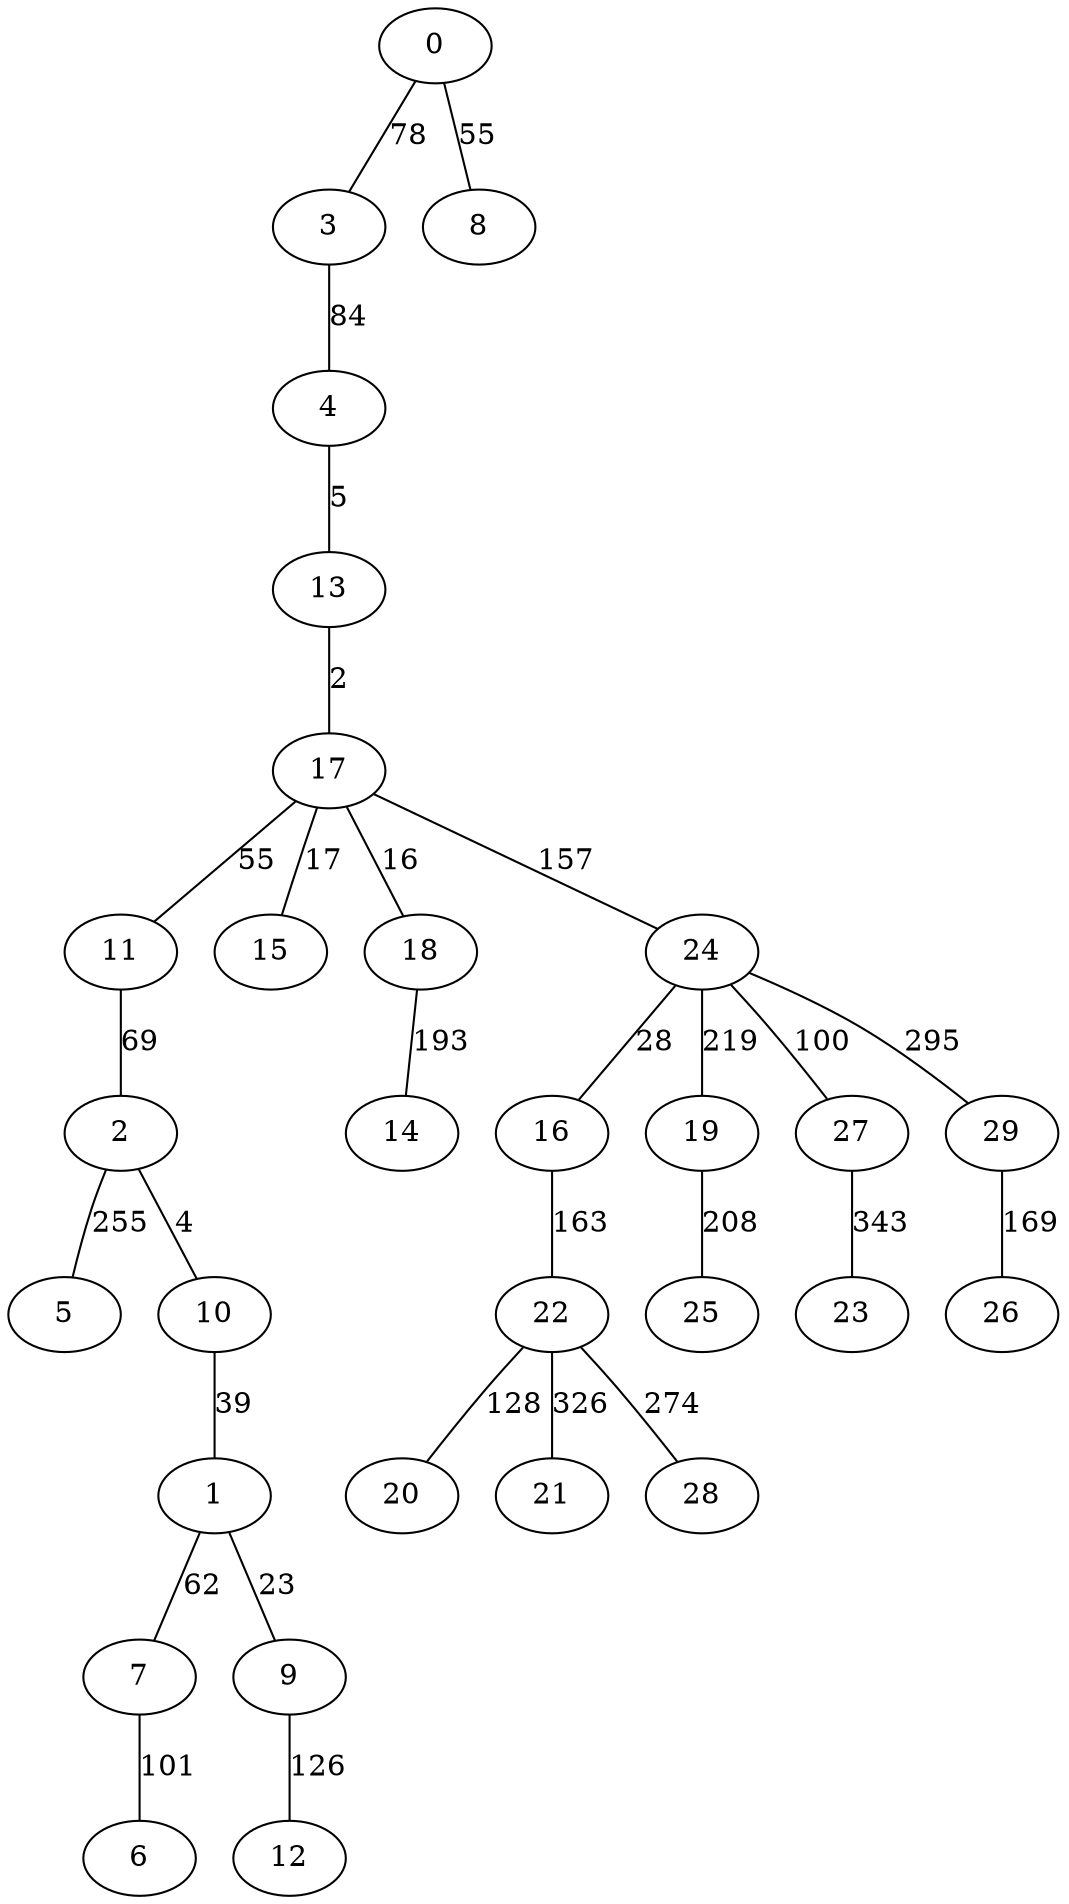 strict graph G {
0;
1;
2;
3;
4;
5;
6;
7;
8;
9;
10;
11;
12;
13;
14;
15;
16;
17;
18;
19;
20;
21;
22;
23;
24;
25;
26;
27;
28;
29;
1 -- 9  [label=23];
17 -- 11  [label=55];
29 -- 26  [label=169];
24 -- 16  [label=28];
22 -- 20  [label=128];
16 -- 22  [label=163];
7 -- 6  [label=101];
2 -- 10  [label=4];
3 -- 4  [label=84];
0 -- 8  [label=55];
19 -- 25  [label=208];
4 -- 13  [label=5];
17 -- 18  [label=16];
22 -- 21  [label=326];
0 -- 3  [label=78];
1 -- 7  [label=62];
2 -- 5  [label=255];
22 -- 28  [label=274];
11 -- 2  [label=69];
13 -- 17  [label=2];
17 -- 15  [label=17];
17 -- 24  [label=157];
9 -- 12  [label=126];
18 -- 14  [label=193];
24 -- 27  [label=100];
24 -- 19  [label=219];
24 -- 29  [label=295];
27 -- 23  [label=343];
10 -- 1  [label=39];
}
